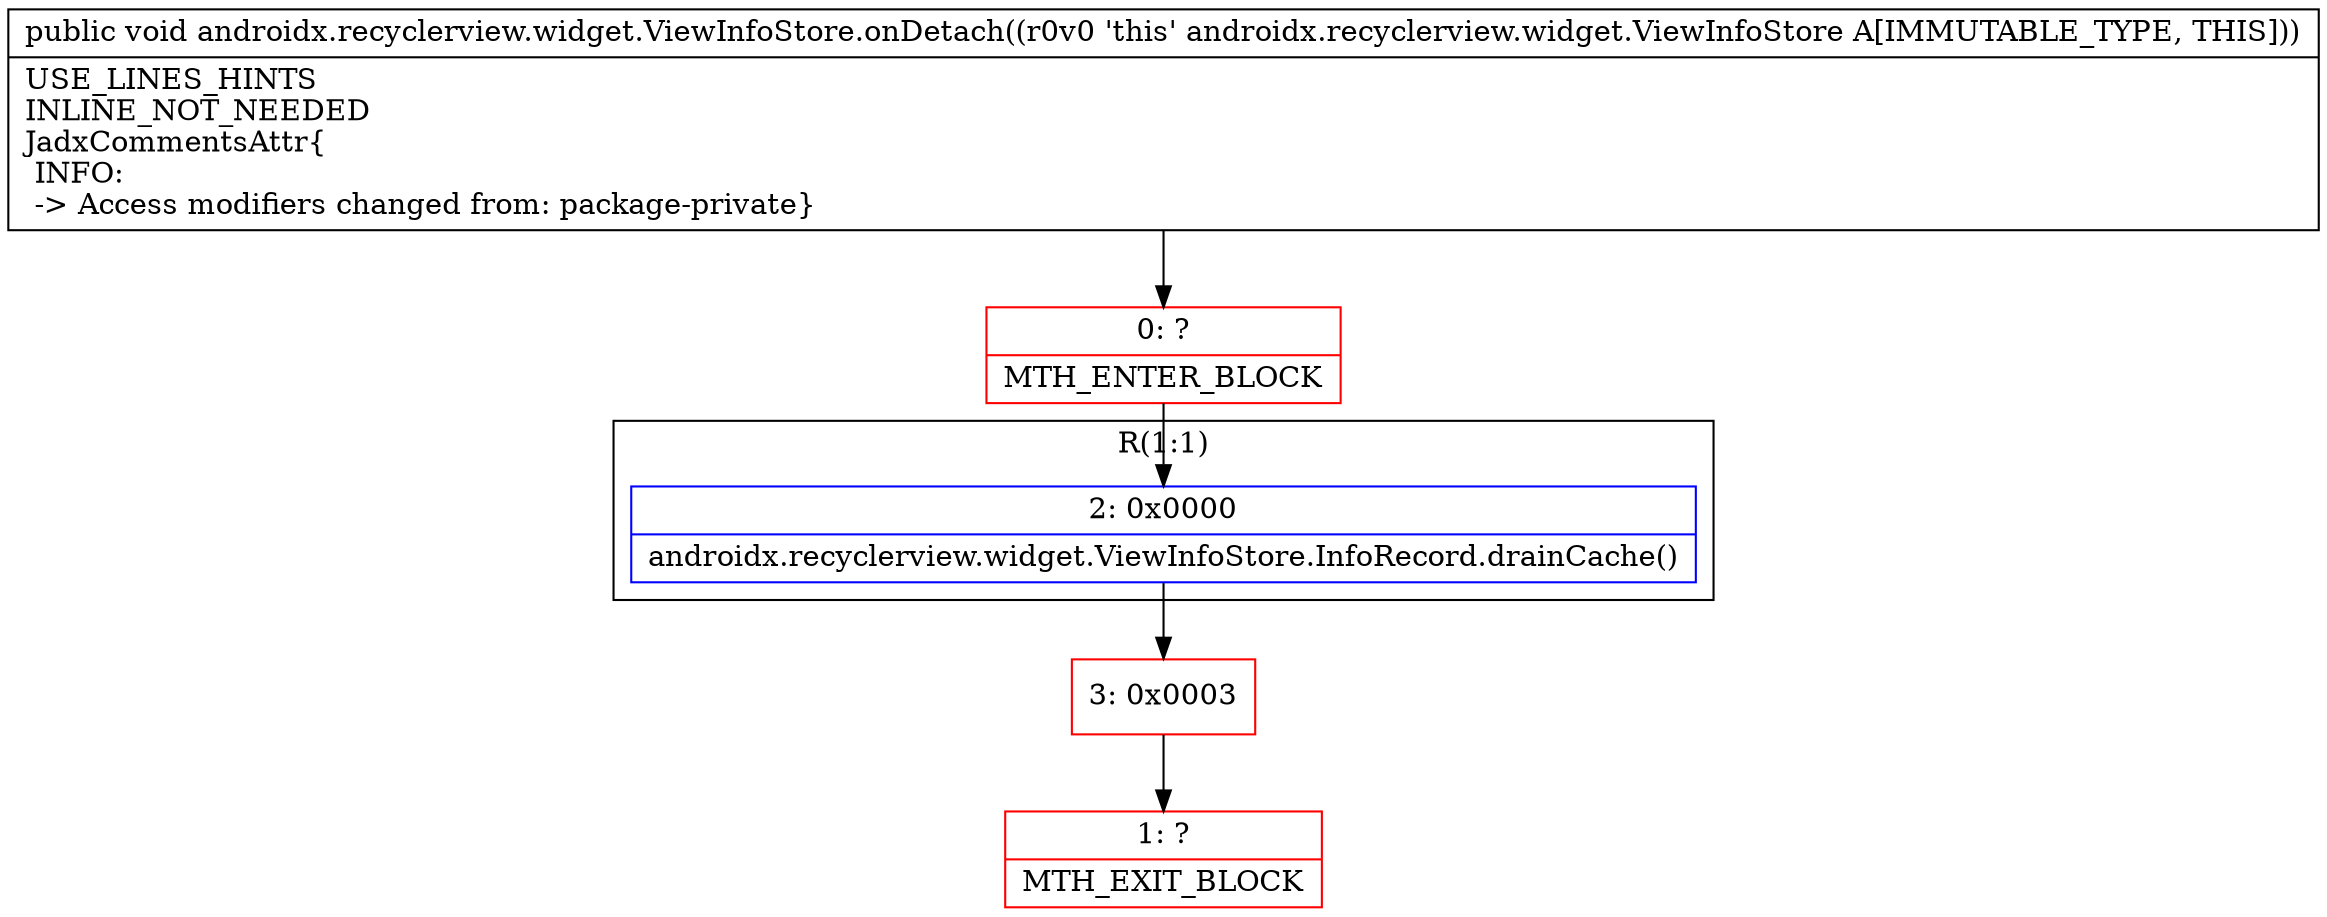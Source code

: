 digraph "CFG forandroidx.recyclerview.widget.ViewInfoStore.onDetach()V" {
subgraph cluster_Region_1529234694 {
label = "R(1:1)";
node [shape=record,color=blue];
Node_2 [shape=record,label="{2\:\ 0x0000|androidx.recyclerview.widget.ViewInfoStore.InfoRecord.drainCache()\l}"];
}
Node_0 [shape=record,color=red,label="{0\:\ ?|MTH_ENTER_BLOCK\l}"];
Node_3 [shape=record,color=red,label="{3\:\ 0x0003}"];
Node_1 [shape=record,color=red,label="{1\:\ ?|MTH_EXIT_BLOCK\l}"];
MethodNode[shape=record,label="{public void androidx.recyclerview.widget.ViewInfoStore.onDetach((r0v0 'this' androidx.recyclerview.widget.ViewInfoStore A[IMMUTABLE_TYPE, THIS]))  | USE_LINES_HINTS\lINLINE_NOT_NEEDED\lJadxCommentsAttr\{\l INFO: \l \-\> Access modifiers changed from: package\-private\}\l}"];
MethodNode -> Node_0;Node_2 -> Node_3;
Node_0 -> Node_2;
Node_3 -> Node_1;
}

